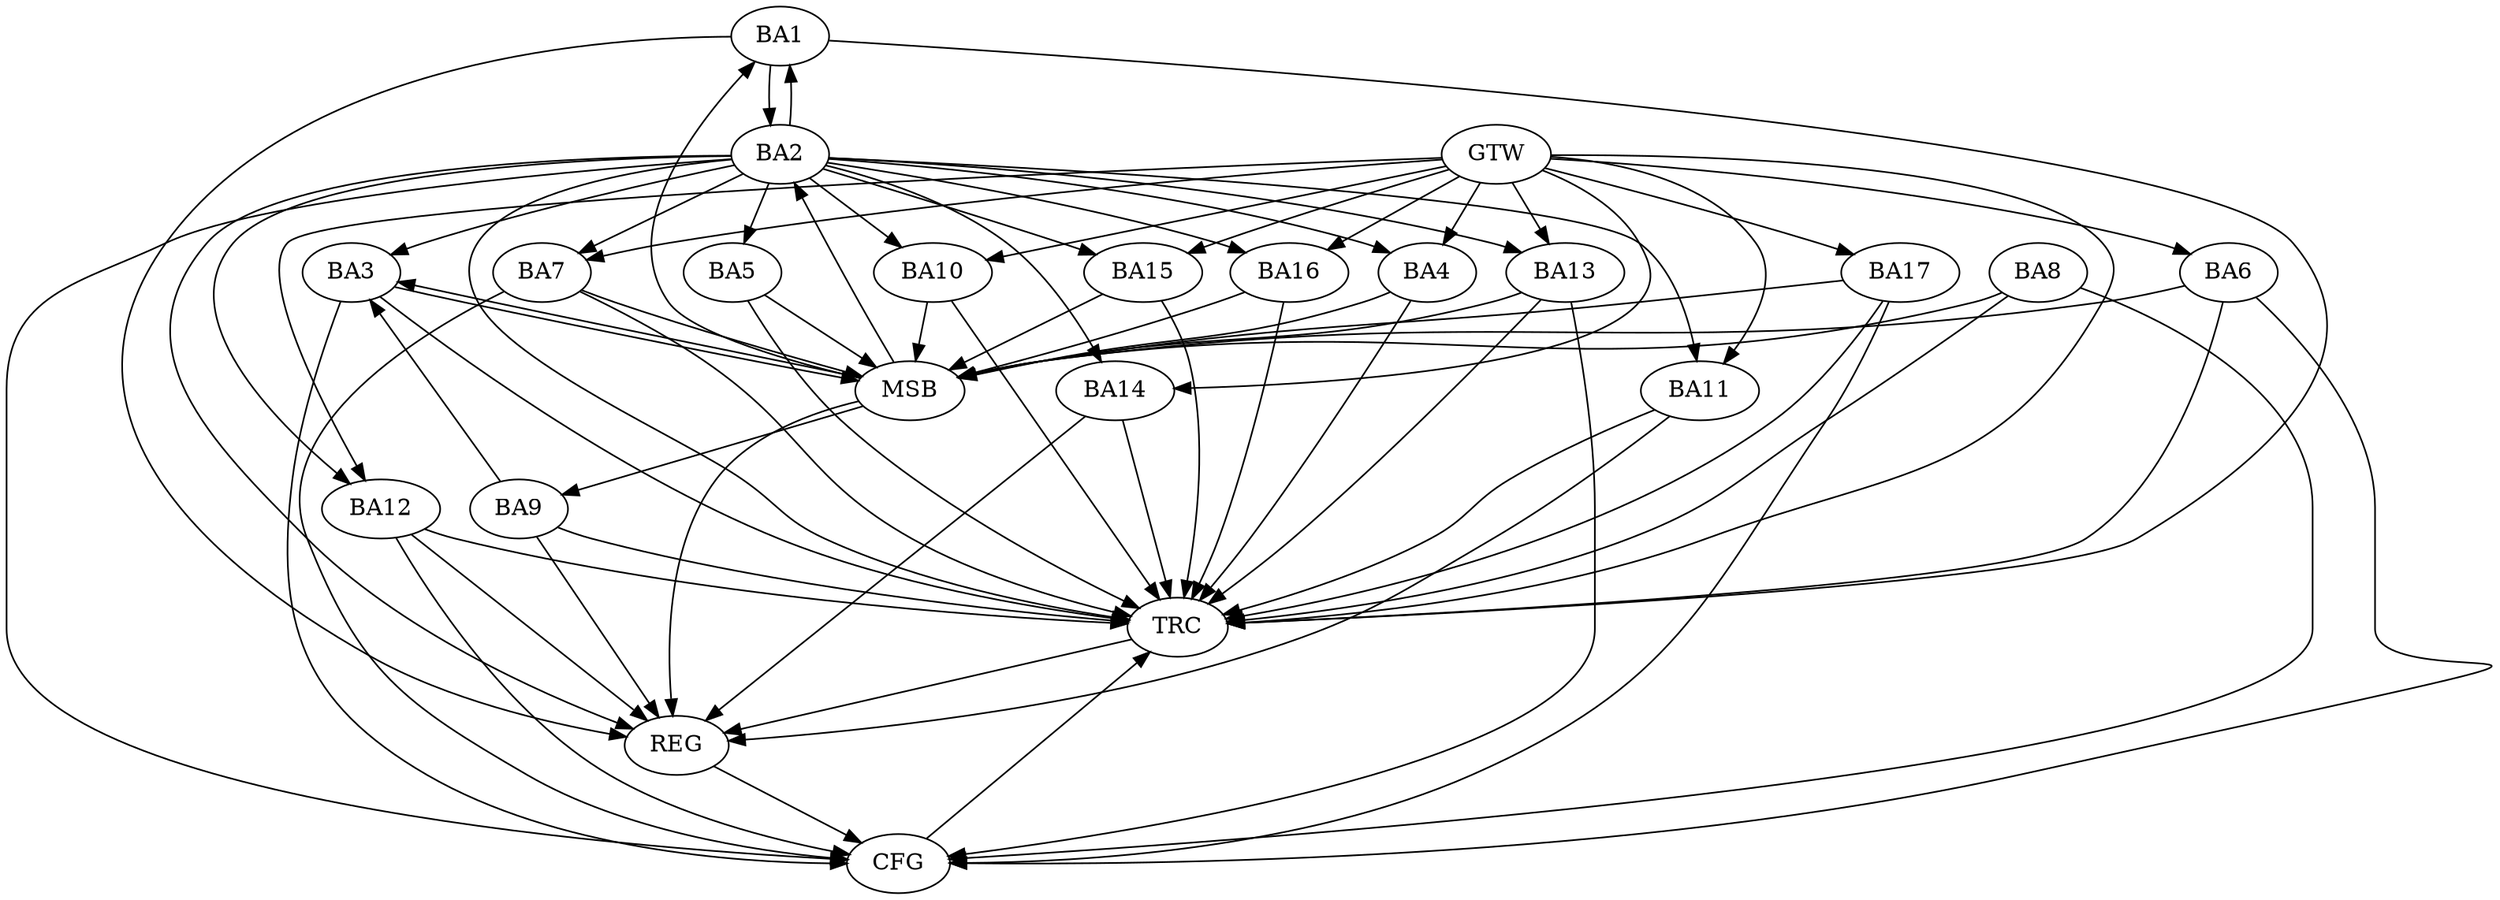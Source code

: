 strict digraph G {
  BA1 [ label="BA1" ];
  BA2 [ label="BA2" ];
  BA3 [ label="BA3" ];
  BA4 [ label="BA4" ];
  BA5 [ label="BA5" ];
  BA6 [ label="BA6" ];
  BA7 [ label="BA7" ];
  BA8 [ label="BA8" ];
  BA9 [ label="BA9" ];
  BA10 [ label="BA10" ];
  BA11 [ label="BA11" ];
  BA12 [ label="BA12" ];
  BA13 [ label="BA13" ];
  BA14 [ label="BA14" ];
  BA15 [ label="BA15" ];
  BA16 [ label="BA16" ];
  BA17 [ label="BA17" ];
  GTW [ label="GTW" ];
  REG [ label="REG" ];
  MSB [ label="MSB" ];
  CFG [ label="CFG" ];
  TRC [ label="TRC" ];
  BA1 -> BA2;
  BA2 -> BA1;
  BA9 -> BA3;
  GTW -> BA4;
  GTW -> BA6;
  GTW -> BA7;
  GTW -> BA10;
  GTW -> BA11;
  GTW -> BA12;
  GTW -> BA13;
  GTW -> BA14;
  GTW -> BA15;
  GTW -> BA16;
  GTW -> BA17;
  BA1 -> REG;
  BA2 -> REG;
  BA9 -> REG;
  BA11 -> REG;
  BA12 -> REG;
  BA14 -> REG;
  BA3 -> MSB;
  MSB -> BA1;
  MSB -> REG;
  BA4 -> MSB;
  MSB -> BA2;
  BA5 -> MSB;
  BA6 -> MSB;
  MSB -> BA3;
  BA7 -> MSB;
  BA8 -> MSB;
  BA10 -> MSB;
  MSB -> BA9;
  BA13 -> MSB;
  BA15 -> MSB;
  BA16 -> MSB;
  BA17 -> MSB;
  BA8 -> CFG;
  BA6 -> CFG;
  BA12 -> CFG;
  BA3 -> CFG;
  BA2 -> CFG;
  BA17 -> CFG;
  BA7 -> CFG;
  BA13 -> CFG;
  REG -> CFG;
  BA1 -> TRC;
  BA2 -> TRC;
  BA3 -> TRC;
  BA4 -> TRC;
  BA5 -> TRC;
  BA6 -> TRC;
  BA7 -> TRC;
  BA8 -> TRC;
  BA9 -> TRC;
  BA10 -> TRC;
  BA11 -> TRC;
  BA12 -> TRC;
  BA13 -> TRC;
  BA14 -> TRC;
  BA15 -> TRC;
  BA16 -> TRC;
  BA17 -> TRC;
  GTW -> TRC;
  CFG -> TRC;
  TRC -> REG;
  BA2 -> BA13;
  BA2 -> BA15;
  BA2 -> BA7;
  BA2 -> BA10;
  BA2 -> BA14;
  BA2 -> BA16;
  BA2 -> BA4;
  BA2 -> BA3;
  BA2 -> BA5;
  BA2 -> BA11;
  BA2 -> BA12;
}

